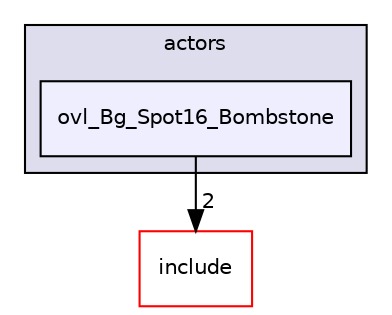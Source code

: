 digraph "src/overlays/actors/ovl_Bg_Spot16_Bombstone" {
  compound=true
  node [ fontsize="10", fontname="Helvetica"];
  edge [ labelfontsize="10", labelfontname="Helvetica"];
  subgraph clusterdir_e93473484be31ce7bcb356bd643a22f8 {
    graph [ bgcolor="#ddddee", pencolor="black", label="actors" fontname="Helvetica", fontsize="10", URL="dir_e93473484be31ce7bcb356bd643a22f8.html"]
  dir_420a699af736efb811c265d90e70600c [shape=box, label="ovl_Bg_Spot16_Bombstone", style="filled", fillcolor="#eeeeff", pencolor="black", URL="dir_420a699af736efb811c265d90e70600c.html"];
  }
  dir_d44c64559bbebec7f509842c48db8b23 [shape=box label="include" fillcolor="white" style="filled" color="red" URL="dir_d44c64559bbebec7f509842c48db8b23.html"];
  dir_420a699af736efb811c265d90e70600c->dir_d44c64559bbebec7f509842c48db8b23 [headlabel="2", labeldistance=1.5 headhref="dir_000121_000000.html"];
}
